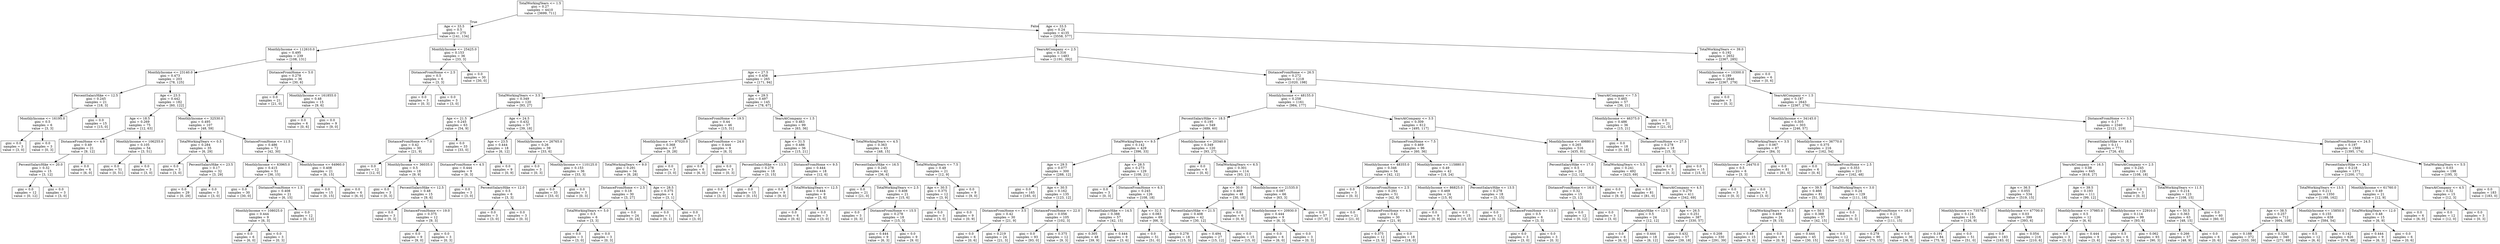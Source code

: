 digraph Tree {
node [shape=box] ;
0 [label="TotalWorkingYears <= 1.5\ngini = 0.27\nsamples = 4410\nvalue = [3699, 711]"] ;
1 [label="Age <= 33.5\ngini = 0.5\nsamples = 275\nvalue = [141, 134]"] ;
0 -> 1 [labeldistance=2.5, labelangle=45, headlabel="True"] ;
2 [label="MonthlyIncome <= 112610.0\ngini = 0.495\nsamples = 239\nvalue = [108, 131]"] ;
1 -> 2 ;
3 [label="MonthlyIncome <= 23140.0\ngini = 0.473\nsamples = 203\nvalue = [78, 125]"] ;
2 -> 3 ;
4 [label="PercentSalaryHike <= 12.5\ngini = 0.245\nsamples = 21\nvalue = [18, 3]"] ;
3 -> 4 ;
5 [label="MonthlyIncome <= 16195.0\ngini = 0.5\nsamples = 6\nvalue = [3, 3]"] ;
4 -> 5 ;
6 [label="gini = 0.0\nsamples = 3\nvalue = [3, 0]"] ;
5 -> 6 ;
7 [label="gini = 0.0\nsamples = 3\nvalue = [0, 3]"] ;
5 -> 7 ;
8 [label="gini = 0.0\nsamples = 15\nvalue = [15, 0]"] ;
4 -> 8 ;
9 [label="Age <= 23.5\ngini = 0.442\nsamples = 182\nvalue = [60, 122]"] ;
3 -> 9 ;
10 [label="Age <= 18.5\ngini = 0.269\nsamples = 75\nvalue = [12, 63]"] ;
9 -> 10 ;
11 [label="DistanceFromHome <= 4.0\ngini = 0.49\nsamples = 21\nvalue = [9, 12]"] ;
10 -> 11 ;
12 [label="PercentSalaryHike <= 20.0\ngini = 0.32\nsamples = 15\nvalue = [3, 12]"] ;
11 -> 12 ;
13 [label="gini = 0.0\nsamples = 12\nvalue = [0, 12]"] ;
12 -> 13 ;
14 [label="gini = 0.0\nsamples = 3\nvalue = [3, 0]"] ;
12 -> 14 ;
15 [label="gini = 0.0\nsamples = 6\nvalue = [6, 0]"] ;
11 -> 15 ;
16 [label="MonthlyIncome <= 106255.0\ngini = 0.105\nsamples = 54\nvalue = [3, 51]"] ;
10 -> 16 ;
17 [label="gini = 0.0\nsamples = 51\nvalue = [0, 51]"] ;
16 -> 17 ;
18 [label="gini = 0.0\nsamples = 3\nvalue = [3, 0]"] ;
16 -> 18 ;
19 [label="MonthlyIncome <= 32530.0\ngini = 0.495\nsamples = 107\nvalue = [48, 59]"] ;
9 -> 19 ;
20 [label="TotalWorkingYears <= 0.5\ngini = 0.284\nsamples = 35\nvalue = [6, 29]"] ;
19 -> 20 ;
21 [label="gini = 0.0\nsamples = 3\nvalue = [3, 0]"] ;
20 -> 21 ;
22 [label="PercentSalaryHike <= 23.5\ngini = 0.17\nsamples = 32\nvalue = [3, 29]"] ;
20 -> 22 ;
23 [label="gini = 0.0\nsamples = 29\nvalue = [0, 29]"] ;
22 -> 23 ;
24 [label="gini = 0.0\nsamples = 3\nvalue = [3, 0]"] ;
22 -> 24 ;
25 [label="DistanceFromHome <= 11.5\ngini = 0.486\nsamples = 72\nvalue = [42, 30]"] ;
19 -> 25 ;
26 [label="MonthlyIncome <= 63965.0\ngini = 0.415\nsamples = 51\nvalue = [36, 15]"] ;
25 -> 26 ;
27 [label="gini = 0.0\nsamples = 30\nvalue = [30, 0]"] ;
26 -> 27 ;
28 [label="DistanceFromHome <= 1.5\ngini = 0.408\nsamples = 21\nvalue = [6, 15]"] ;
26 -> 28 ;
29 [label="MonthlyIncome <= 108025.0\ngini = 0.444\nsamples = 9\nvalue = [6, 3]"] ;
28 -> 29 ;
30 [label="gini = 0.0\nsamples = 6\nvalue = [6, 0]"] ;
29 -> 30 ;
31 [label="gini = 0.0\nsamples = 3\nvalue = [0, 3]"] ;
29 -> 31 ;
32 [label="gini = 0.0\nsamples = 12\nvalue = [0, 12]"] ;
28 -> 32 ;
33 [label="MonthlyIncome <= 64960.0\ngini = 0.408\nsamples = 21\nvalue = [6, 15]"] ;
25 -> 33 ;
34 [label="gini = 0.0\nsamples = 15\nvalue = [0, 15]"] ;
33 -> 34 ;
35 [label="gini = 0.0\nsamples = 6\nvalue = [6, 0]"] ;
33 -> 35 ;
36 [label="DistanceFromHome <= 5.0\ngini = 0.278\nsamples = 36\nvalue = [30, 6]"] ;
2 -> 36 ;
37 [label="gini = 0.0\nsamples = 21\nvalue = [21, 0]"] ;
36 -> 37 ;
38 [label="MonthlyIncome <= 161855.0\ngini = 0.48\nsamples = 15\nvalue = [9, 6]"] ;
36 -> 38 ;
39 [label="gini = 0.0\nsamples = 6\nvalue = [0, 6]"] ;
38 -> 39 ;
40 [label="gini = 0.0\nsamples = 9\nvalue = [9, 0]"] ;
38 -> 40 ;
41 [label="MonthlyIncome <= 25425.0\ngini = 0.153\nsamples = 36\nvalue = [33, 3]"] ;
1 -> 41 ;
42 [label="DistanceFromHome <= 2.5\ngini = 0.5\nsamples = 6\nvalue = [3, 3]"] ;
41 -> 42 ;
43 [label="gini = 0.0\nsamples = 3\nvalue = [0, 3]"] ;
42 -> 43 ;
44 [label="gini = 0.0\nsamples = 3\nvalue = [3, 0]"] ;
42 -> 44 ;
45 [label="gini = 0.0\nsamples = 30\nvalue = [30, 0]"] ;
41 -> 45 ;
46 [label="Age <= 33.5\ngini = 0.24\nsamples = 4135\nvalue = [3558, 577]"] ;
0 -> 46 [labeldistance=2.5, labelangle=-45, headlabel="False"] ;
47 [label="YearsAtCompany <= 2.5\ngini = 0.316\nsamples = 1483\nvalue = [1191, 292]"] ;
46 -> 47 ;
48 [label="Age <= 27.5\ngini = 0.458\nsamples = 265\nvalue = [171, 94]"] ;
47 -> 48 ;
49 [label="TotalWorkingYears <= 3.5\ngini = 0.349\nsamples = 120\nvalue = [93, 27]"] ;
48 -> 49 ;
50 [label="Age <= 21.5\ngini = 0.245\nsamples = 63\nvalue = [54, 9]"] ;
49 -> 50 ;
51 [label="DistanceFromHome <= 7.0\ngini = 0.42\nsamples = 30\nvalue = [21, 9]"] ;
50 -> 51 ;
52 [label="gini = 0.0\nsamples = 12\nvalue = [12, 0]"] ;
51 -> 52 ;
53 [label="MonthlyIncome <= 36035.0\ngini = 0.5\nsamples = 18\nvalue = [9, 9]"] ;
51 -> 53 ;
54 [label="gini = 0.0\nsamples = 3\nvalue = [0, 3]"] ;
53 -> 54 ;
55 [label="PercentSalaryHike <= 12.5\ngini = 0.48\nsamples = 15\nvalue = [9, 6]"] ;
53 -> 55 ;
56 [label="gini = 0.0\nsamples = 3\nvalue = [0, 3]"] ;
55 -> 56 ;
57 [label="DistanceFromHome <= 19.0\ngini = 0.375\nsamples = 12\nvalue = [9, 3]"] ;
55 -> 57 ;
58 [label="gini = 0.0\nsamples = 9\nvalue = [9, 0]"] ;
57 -> 58 ;
59 [label="gini = 0.0\nsamples = 3\nvalue = [0, 3]"] ;
57 -> 59 ;
60 [label="gini = 0.0\nsamples = 33\nvalue = [33, 0]"] ;
50 -> 60 ;
61 [label="Age <= 24.5\ngini = 0.432\nsamples = 57\nvalue = [39, 18]"] ;
49 -> 61 ;
62 [label="Age <= 23.5\ngini = 0.444\nsamples = 18\nvalue = [6, 12]"] ;
61 -> 62 ;
63 [label="DistanceFromHome <= 4.5\ngini = 0.444\nsamples = 9\nvalue = [6, 3]"] ;
62 -> 63 ;
64 [label="gini = 0.0\nsamples = 3\nvalue = [3, 0]"] ;
63 -> 64 ;
65 [label="PercentSalaryHike <= 12.0\ngini = 0.5\nsamples = 6\nvalue = [3, 3]"] ;
63 -> 65 ;
66 [label="gini = 0.0\nsamples = 3\nvalue = [3, 0]"] ;
65 -> 66 ;
67 [label="gini = 0.0\nsamples = 3\nvalue = [0, 3]"] ;
65 -> 67 ;
68 [label="gini = 0.0\nsamples = 9\nvalue = [0, 9]"] ;
62 -> 68 ;
69 [label="MonthlyIncome <= 26765.0\ngini = 0.26\nsamples = 39\nvalue = [33, 6]"] ;
61 -> 69 ;
70 [label="gini = 0.0\nsamples = 3\nvalue = [0, 3]"] ;
69 -> 70 ;
71 [label="MonthlyIncome <= 110125.0\ngini = 0.153\nsamples = 36\nvalue = [33, 3]"] ;
69 -> 71 ;
72 [label="gini = 0.0\nsamples = 33\nvalue = [33, 0]"] ;
71 -> 72 ;
73 [label="gini = 0.0\nsamples = 3\nvalue = [0, 3]"] ;
71 -> 73 ;
74 [label="Age <= 29.5\ngini = 0.497\nsamples = 145\nvalue = [78, 67]"] ;
48 -> 74 ;
75 [label="DistanceFromHome <= 19.5\ngini = 0.44\nsamples = 46\nvalue = [15, 31]"] ;
74 -> 75 ;
76 [label="MonthlyIncome <= 97020.0\ngini = 0.368\nsamples = 37\nvalue = [9, 28]"] ;
75 -> 76 ;
77 [label="TotalWorkingYears <= 9.0\ngini = 0.291\nsamples = 34\nvalue = [6, 28]"] ;
76 -> 77 ;
78 [label="DistanceFromHome <= 2.5\ngini = 0.18\nsamples = 30\nvalue = [3, 27]"] ;
77 -> 78 ;
79 [label="TotalWorkingYears <= 5.0\ngini = 0.5\nsamples = 6\nvalue = [3, 3]"] ;
78 -> 79 ;
80 [label="gini = 0.0\nsamples = 3\nvalue = [3, 0]"] ;
79 -> 80 ;
81 [label="gini = 0.0\nsamples = 3\nvalue = [0, 3]"] ;
79 -> 81 ;
82 [label="gini = 0.0\nsamples = 24\nvalue = [0, 24]"] ;
78 -> 82 ;
83 [label="Age <= 28.5\ngini = 0.375\nsamples = 4\nvalue = [3, 1]"] ;
77 -> 83 ;
84 [label="gini = 0.0\nsamples = 1\nvalue = [0, 1]"] ;
83 -> 84 ;
85 [label="gini = 0.0\nsamples = 3\nvalue = [3, 0]"] ;
83 -> 85 ;
86 [label="gini = 0.0\nsamples = 3\nvalue = [3, 0]"] ;
76 -> 86 ;
87 [label="DistanceFromHome <= 24.0\ngini = 0.444\nsamples = 9\nvalue = [6, 3]"] ;
75 -> 87 ;
88 [label="gini = 0.0\nsamples = 6\nvalue = [6, 0]"] ;
87 -> 88 ;
89 [label="gini = 0.0\nsamples = 3\nvalue = [0, 3]"] ;
87 -> 89 ;
90 [label="YearsAtCompany <= 1.5\ngini = 0.463\nsamples = 99\nvalue = [63, 36]"] ;
74 -> 90 ;
91 [label="Age <= 31.5\ngini = 0.486\nsamples = 36\nvalue = [15, 21]"] ;
90 -> 91 ;
92 [label="PercentSalaryHike <= 13.5\ngini = 0.278\nsamples = 18\nvalue = [3, 15]"] ;
91 -> 92 ;
93 [label="gini = 0.0\nsamples = 3\nvalue = [3, 0]"] ;
92 -> 93 ;
94 [label="gini = 0.0\nsamples = 15\nvalue = [0, 15]"] ;
92 -> 94 ;
95 [label="DistanceFromHome <= 9.5\ngini = 0.444\nsamples = 18\nvalue = [12, 6]"] ;
91 -> 95 ;
96 [label="gini = 0.0\nsamples = 9\nvalue = [9, 0]"] ;
95 -> 96 ;
97 [label="TotalWorkingYears <= 12.5\ngini = 0.444\nsamples = 9\nvalue = [3, 6]"] ;
95 -> 97 ;
98 [label="gini = 0.0\nsamples = 6\nvalue = [0, 6]"] ;
97 -> 98 ;
99 [label="gini = 0.0\nsamples = 3\nvalue = [3, 0]"] ;
97 -> 99 ;
100 [label="TotalWorkingYears <= 4.5\ngini = 0.363\nsamples = 63\nvalue = [48, 15]"] ;
90 -> 100 ;
101 [label="PercentSalaryHike <= 16.5\ngini = 0.245\nsamples = 42\nvalue = [36, 6]"] ;
100 -> 101 ;
102 [label="gini = 0.0\nsamples = 21\nvalue = [21, 0]"] ;
101 -> 102 ;
103 [label="TotalWorkingYears <= 2.5\ngini = 0.408\nsamples = 21\nvalue = [15, 6]"] ;
101 -> 103 ;
104 [label="gini = 0.0\nsamples = 3\nvalue = [0, 3]"] ;
103 -> 104 ;
105 [label="DistanceFromHome <= 15.5\ngini = 0.278\nsamples = 18\nvalue = [15, 3]"] ;
103 -> 105 ;
106 [label="gini = 0.444\nsamples = 9\nvalue = [6, 3]"] ;
105 -> 106 ;
107 [label="gini = 0.0\nsamples = 9\nvalue = [9, 0]"] ;
105 -> 107 ;
108 [label="TotalWorkingYears <= 7.5\ngini = 0.49\nsamples = 21\nvalue = [12, 9]"] ;
100 -> 108 ;
109 [label="Age <= 30.5\ngini = 0.375\nsamples = 12\nvalue = [3, 9]"] ;
108 -> 109 ;
110 [label="gini = 0.0\nsamples = 3\nvalue = [3, 0]"] ;
109 -> 110 ;
111 [label="gini = 0.0\nsamples = 9\nvalue = [0, 9]"] ;
109 -> 111 ;
112 [label="gini = 0.0\nsamples = 9\nvalue = [9, 0]"] ;
108 -> 112 ;
113 [label="DistanceFromHome <= 26.5\ngini = 0.272\nsamples = 1218\nvalue = [1020, 198]"] ;
47 -> 113 ;
114 [label="MonthlyIncome <= 48155.0\ngini = 0.258\nsamples = 1161\nvalue = [984, 177]"] ;
113 -> 114 ;
115 [label="PercentSalaryHike <= 18.5\ngini = 0.195\nsamples = 549\nvalue = [489, 60]"] ;
114 -> 115 ;
116 [label="TotalWorkingYears <= 9.5\ngini = 0.142\nsamples = 429\nvalue = [396, 33]"] ;
115 -> 116 ;
117 [label="Age <= 29.5\ngini = 0.077\nsamples = 300\nvalue = [288, 12]"] ;
116 -> 117 ;
118 [label="gini = 0.0\nsamples = 165\nvalue = [165, 0]"] ;
117 -> 118 ;
119 [label="Age <= 30.5\ngini = 0.162\nsamples = 135\nvalue = [123, 12]"] ;
117 -> 119 ;
120 [label="DistanceFromHome <= 3.5\ngini = 0.42\nsamples = 30\nvalue = [21, 9]"] ;
119 -> 120 ;
121 [label="gini = 0.0\nsamples = 6\nvalue = [0, 6]"] ;
120 -> 121 ;
122 [label="gini = 0.219\nsamples = 24\nvalue = [21, 3]"] ;
120 -> 122 ;
123 [label="DistanceFromHome <= 22.0\ngini = 0.056\nsamples = 105\nvalue = [102, 3]"] ;
119 -> 123 ;
124 [label="gini = 0.0\nsamples = 93\nvalue = [93, 0]"] ;
123 -> 124 ;
125 [label="gini = 0.375\nsamples = 12\nvalue = [9, 3]"] ;
123 -> 125 ;
126 [label="Age <= 28.5\ngini = 0.273\nsamples = 129\nvalue = [108, 21]"] ;
116 -> 126 ;
127 [label="gini = 0.0\nsamples = 3\nvalue = [0, 3]"] ;
126 -> 127 ;
128 [label="DistanceFromHome <= 6.5\ngini = 0.245\nsamples = 126\nvalue = [108, 18]"] ;
126 -> 128 ;
129 [label="PercentSalaryHike <= 14.5\ngini = 0.388\nsamples = 57\nvalue = [42, 15]"] ;
128 -> 129 ;
130 [label="gini = 0.305\nsamples = 48\nvalue = [39, 9]"] ;
129 -> 130 ;
131 [label="gini = 0.444\nsamples = 9\nvalue = [3, 6]"] ;
129 -> 131 ;
132 [label="Age <= 32.5\ngini = 0.083\nsamples = 69\nvalue = [66, 3]"] ;
128 -> 132 ;
133 [label="gini = 0.0\nsamples = 51\nvalue = [51, 0]"] ;
132 -> 133 ;
134 [label="gini = 0.278\nsamples = 18\nvalue = [15, 3]"] ;
132 -> 134 ;
135 [label="MonthlyIncome <= 20340.0\ngini = 0.349\nsamples = 120\nvalue = [93, 27]"] ;
115 -> 135 ;
136 [label="gini = 0.0\nsamples = 6\nvalue = [0, 6]"] ;
135 -> 136 ;
137 [label="TotalWorkingYears <= 6.5\ngini = 0.301\nsamples = 114\nvalue = [93, 21]"] ;
135 -> 137 ;
138 [label="Age <= 30.0\ngini = 0.469\nsamples = 48\nvalue = [30, 18]"] ;
137 -> 138 ;
139 [label="PercentSalaryHike <= 21.5\ngini = 0.408\nsamples = 42\nvalue = [30, 12]"] ;
138 -> 139 ;
140 [label="gini = 0.494\nsamples = 27\nvalue = [15, 12]"] ;
139 -> 140 ;
141 [label="gini = 0.0\nsamples = 15\nvalue = [15, 0]"] ;
139 -> 141 ;
142 [label="gini = 0.0\nsamples = 6\nvalue = [0, 6]"] ;
138 -> 142 ;
143 [label="MonthlyIncome <= 21535.0\ngini = 0.087\nsamples = 66\nvalue = [63, 3]"] ;
137 -> 143 ;
144 [label="MonthlyIncome <= 20930.0\ngini = 0.444\nsamples = 9\nvalue = [6, 3]"] ;
143 -> 144 ;
145 [label="gini = 0.0\nsamples = 6\nvalue = [6, 0]"] ;
144 -> 145 ;
146 [label="gini = 0.0\nsamples = 3\nvalue = [0, 3]"] ;
144 -> 146 ;
147 [label="gini = 0.0\nsamples = 57\nvalue = [57, 0]"] ;
143 -> 147 ;
148 [label="YearsAtCompany <= 3.5\ngini = 0.309\nsamples = 612\nvalue = [495, 117]"] ;
114 -> 148 ;
149 [label="DistanceFromHome <= 7.5\ngini = 0.469\nsamples = 96\nvalue = [60, 36]"] ;
148 -> 149 ;
150 [label="MonthlyIncome <= 48355.0\ngini = 0.346\nsamples = 54\nvalue = [42, 12]"] ;
149 -> 150 ;
151 [label="gini = 0.0\nsamples = 3\nvalue = [0, 3]"] ;
150 -> 151 ;
152 [label="DistanceFromHome <= 2.5\ngini = 0.291\nsamples = 51\nvalue = [42, 9]"] ;
150 -> 152 ;
153 [label="gini = 0.0\nsamples = 21\nvalue = [21, 0]"] ;
152 -> 153 ;
154 [label="DistanceFromHome <= 4.5\ngini = 0.42\nsamples = 30\nvalue = [21, 9]"] ;
152 -> 154 ;
155 [label="gini = 0.375\nsamples = 12\nvalue = [3, 9]"] ;
154 -> 155 ;
156 [label="gini = 0.0\nsamples = 18\nvalue = [18, 0]"] ;
154 -> 156 ;
157 [label="MonthlyIncome <= 115880.0\ngini = 0.49\nsamples = 42\nvalue = [18, 24]"] ;
149 -> 157 ;
158 [label="MonthlyIncome <= 86825.0\ngini = 0.469\nsamples = 24\nvalue = [15, 9]"] ;
157 -> 158 ;
159 [label="gini = 0.0\nsamples = 9\nvalue = [0, 9]"] ;
158 -> 159 ;
160 [label="gini = 0.0\nsamples = 15\nvalue = [15, 0]"] ;
158 -> 160 ;
161 [label="PercentSalaryHike <= 13.5\ngini = 0.278\nsamples = 18\nvalue = [3, 15]"] ;
157 -> 161 ;
162 [label="gini = 0.0\nsamples = 12\nvalue = [0, 12]"] ;
161 -> 162 ;
163 [label="DistanceFromHome <= 13.0\ngini = 0.5\nsamples = 6\nvalue = [3, 3]"] ;
161 -> 163 ;
164 [label="gini = 0.0\nsamples = 3\nvalue = [3, 0]"] ;
163 -> 164 ;
165 [label="gini = 0.0\nsamples = 3\nvalue = [0, 3]"] ;
163 -> 165 ;
166 [label="MonthlyIncome <= 49880.0\ngini = 0.265\nsamples = 516\nvalue = [435, 81]"] ;
148 -> 166 ;
167 [label="PercentSalaryHike <= 17.0\ngini = 0.5\nsamples = 24\nvalue = [12, 12]"] ;
166 -> 167 ;
168 [label="DistanceFromHome <= 16.0\ngini = 0.32\nsamples = 15\nvalue = [3, 12]"] ;
167 -> 168 ;
169 [label="gini = 0.0\nsamples = 12\nvalue = [0, 12]"] ;
168 -> 169 ;
170 [label="gini = 0.0\nsamples = 3\nvalue = [3, 0]"] ;
168 -> 170 ;
171 [label="gini = 0.0\nsamples = 9\nvalue = [9, 0]"] ;
167 -> 171 ;
172 [label="TotalWorkingYears <= 5.5\ngini = 0.241\nsamples = 492\nvalue = [423, 69]"] ;
166 -> 172 ;
173 [label="gini = 0.0\nsamples = 81\nvalue = [81, 0]"] ;
172 -> 173 ;
174 [label="YearsAtCompany <= 4.5\ngini = 0.279\nsamples = 411\nvalue = [342, 69]"] ;
172 -> 174 ;
175 [label="PercentSalaryHike <= 12.5\ngini = 0.5\nsamples = 24\nvalue = [12, 12]"] ;
174 -> 175 ;
176 [label="gini = 0.0\nsamples = 6\nvalue = [6, 0]"] ;
175 -> 176 ;
177 [label="gini = 0.444\nsamples = 18\nvalue = [6, 12]"] ;
175 -> 177 ;
178 [label="Age <= 26.5\ngini = 0.251\nsamples = 387\nvalue = [330, 57]"] ;
174 -> 178 ;
179 [label="gini = 0.432\nsamples = 57\nvalue = [39, 18]"] ;
178 -> 179 ;
180 [label="gini = 0.208\nsamples = 330\nvalue = [291, 39]"] ;
178 -> 180 ;
181 [label="YearsAtCompany <= 7.5\ngini = 0.465\nsamples = 57\nvalue = [36, 21]"] ;
113 -> 181 ;
182 [label="MonthlyIncome <= 46375.0\ngini = 0.486\nsamples = 36\nvalue = [15, 21]"] ;
181 -> 182 ;
183 [label="gini = 0.0\nsamples = 18\nvalue = [0, 18]"] ;
182 -> 183 ;
184 [label="DistanceFromHome <= 27.5\ngini = 0.278\nsamples = 18\nvalue = [15, 3]"] ;
182 -> 184 ;
185 [label="gini = 0.0\nsamples = 3\nvalue = [0, 3]"] ;
184 -> 185 ;
186 [label="gini = 0.0\nsamples = 15\nvalue = [15, 0]"] ;
184 -> 186 ;
187 [label="gini = 0.0\nsamples = 21\nvalue = [21, 0]"] ;
181 -> 187 ;
188 [label="TotalWorkingYears <= 39.0\ngini = 0.192\nsamples = 2652\nvalue = [2367, 285]"] ;
46 -> 188 ;
189 [label="MonthlyIncome <= 10300.0\ngini = 0.189\nsamples = 2646\nvalue = [2367, 279]"] ;
188 -> 189 ;
190 [label="gini = 0.0\nsamples = 3\nvalue = [0, 3]"] ;
189 -> 190 ;
191 [label="YearsAtCompany <= 1.5\ngini = 0.187\nsamples = 2643\nvalue = [2367, 276]"] ;
189 -> 191 ;
192 [label="MonthlyIncome <= 34145.0\ngini = 0.305\nsamples = 303\nvalue = [246, 57]"] ;
191 -> 192 ;
193 [label="TotalWorkingYears <= 3.5\ngini = 0.067\nsamples = 87\nvalue = [84, 3]"] ;
192 -> 193 ;
194 [label="MonthlyIncome <= 24470.0\ngini = 0.5\nsamples = 6\nvalue = [3, 3]"] ;
193 -> 194 ;
195 [label="gini = 0.0\nsamples = 3\nvalue = [0, 3]"] ;
194 -> 195 ;
196 [label="gini = 0.0\nsamples = 3\nvalue = [3, 0]"] ;
194 -> 196 ;
197 [label="gini = 0.0\nsamples = 81\nvalue = [81, 0]"] ;
193 -> 197 ;
198 [label="MonthlyIncome <= 36770.0\ngini = 0.375\nsamples = 216\nvalue = [162, 54]"] ;
192 -> 198 ;
199 [label="gini = 0.0\nsamples = 6\nvalue = [0, 6]"] ;
198 -> 199 ;
200 [label="DistanceFromHome <= 2.5\ngini = 0.353\nsamples = 210\nvalue = [162, 48]"] ;
198 -> 200 ;
201 [label="Age <= 39.5\ngini = 0.466\nsamples = 81\nvalue = [51, 30]"] ;
200 -> 201 ;
202 [label="TotalWorkingYears <= 10.5\ngini = 0.469\nsamples = 24\nvalue = [9, 15]"] ;
201 -> 202 ;
203 [label="gini = 0.48\nsamples = 15\nvalue = [9, 6]"] ;
202 -> 203 ;
204 [label="gini = 0.0\nsamples = 9\nvalue = [0, 9]"] ;
202 -> 204 ;
205 [label="Age <= 50.5\ngini = 0.388\nsamples = 57\nvalue = [42, 15]"] ;
201 -> 205 ;
206 [label="gini = 0.444\nsamples = 45\nvalue = [30, 15]"] ;
205 -> 206 ;
207 [label="gini = 0.0\nsamples = 12\nvalue = [12, 0]"] ;
205 -> 207 ;
208 [label="TotalWorkingYears <= 3.0\ngini = 0.24\nsamples = 129\nvalue = [111, 18]"] ;
200 -> 208 ;
209 [label="gini = 0.0\nsamples = 3\nvalue = [0, 3]"] ;
208 -> 209 ;
210 [label="DistanceFromHome <= 16.0\ngini = 0.21\nsamples = 126\nvalue = [111, 15]"] ;
208 -> 210 ;
211 [label="gini = 0.278\nsamples = 90\nvalue = [75, 15]"] ;
210 -> 211 ;
212 [label="gini = 0.0\nsamples = 36\nvalue = [36, 0]"] ;
210 -> 212 ;
213 [label="DistanceFromHome <= 3.5\ngini = 0.17\nsamples = 2340\nvalue = [2121, 219]"] ;
191 -> 213 ;
214 [label="PercentSalaryHike <= 18.5\ngini = 0.11\nsamples = 771\nvalue = [726, 45]"] ;
213 -> 214 ;
215 [label="YearsAtCompany <= 16.5\ngini = 0.08\nsamples = 645\nvalue = [618, 27]"] ;
214 -> 215 ;
216 [label="Age <= 36.5\ngini = 0.055\nsamples = 534\nvalue = [519, 15]"] ;
215 -> 216 ;
217 [label="MonthlyIncome <= 73570.0\ngini = 0.124\nsamples = 135\nvalue = [126, 9]"] ;
216 -> 217 ;
218 [label="gini = 0.191\nsamples = 84\nvalue = [75, 9]"] ;
217 -> 218 ;
219 [label="gini = 0.0\nsamples = 51\nvalue = [51, 0]"] ;
217 -> 219 ;
220 [label="MonthlyIncome <= 47700.0\ngini = 0.03\nsamples = 399\nvalue = [393, 6]"] ;
216 -> 220 ;
221 [label="gini = 0.0\nsamples = 183\nvalue = [183, 0]"] ;
220 -> 221 ;
222 [label="gini = 0.054\nsamples = 216\nvalue = [210, 6]"] ;
220 -> 222 ;
223 [label="Age <= 39.5\ngini = 0.193\nsamples = 111\nvalue = [99, 12]"] ;
215 -> 223 ;
224 [label="MonthlyIncome <= 37985.0\ngini = 0.5\nsamples = 12\nvalue = [6, 6]"] ;
223 -> 224 ;
225 [label="gini = 0.0\nsamples = 3\nvalue = [3, 0]"] ;
224 -> 225 ;
226 [label="gini = 0.444\nsamples = 9\nvalue = [3, 6]"] ;
224 -> 226 ;
227 [label="MonthlyIncome <= 22910.0\ngini = 0.114\nsamples = 99\nvalue = [93, 6]"] ;
223 -> 227 ;
228 [label="gini = 0.5\nsamples = 6\nvalue = [3, 3]"] ;
227 -> 228 ;
229 [label="gini = 0.062\nsamples = 93\nvalue = [90, 3]"] ;
227 -> 229 ;
230 [label="YearsAtCompany <= 2.5\ngini = 0.245\nsamples = 126\nvalue = [108, 18]"] ;
214 -> 230 ;
231 [label="gini = 0.0\nsamples = 3\nvalue = [0, 3]"] ;
230 -> 231 ;
232 [label="TotalWorkingYears <= 11.5\ngini = 0.214\nsamples = 123\nvalue = [108, 15]"] ;
230 -> 232 ;
233 [label="Age <= 50.5\ngini = 0.363\nsamples = 63\nvalue = [48, 15]"] ;
232 -> 233 ;
234 [label="gini = 0.266\nsamples = 57\nvalue = [48, 9]"] ;
233 -> 234 ;
235 [label="gini = 0.0\nsamples = 6\nvalue = [0, 6]"] ;
233 -> 235 ;
236 [label="gini = 0.0\nsamples = 60\nvalue = [60, 0]"] ;
232 -> 236 ;
237 [label="DistanceFromHome <= 24.5\ngini = 0.197\nsamples = 1569\nvalue = [1395, 174]"] ;
213 -> 237 ;
238 [label="PercentSalaryHike <= 24.5\ngini = 0.218\nsamples = 1371\nvalue = [1200, 171]"] ;
237 -> 238 ;
239 [label="TotalWorkingYears <= 13.5\ngini = 0.211\nsamples = 1350\nvalue = [1188, 162]"] ;
238 -> 239 ;
240 [label="Age <= 38.5\ngini = 0.257\nsamples = 712\nvalue = [604, 108]"] ;
239 -> 240 ;
241 [label="gini = 0.188\nsamples = 372\nvalue = [333, 39]"] ;
240 -> 241 ;
242 [label="gini = 0.324\nsamples = 340\nvalue = [271, 69]"] ;
240 -> 242 ;
243 [label="MonthlyIncome <= 15850.0\ngini = 0.155\nsamples = 638\nvalue = [584, 54]"] ;
239 -> 243 ;
244 [label="gini = 0.5\nsamples = 12\nvalue = [6, 6]"] ;
243 -> 244 ;
245 [label="gini = 0.142\nsamples = 626\nvalue = [578, 48]"] ;
243 -> 245 ;
246 [label="MonthlyIncome <= 61760.0\ngini = 0.49\nsamples = 21\nvalue = [12, 9]"] ;
238 -> 246 ;
247 [label="TotalWorkingYears <= 12.0\ngini = 0.48\nsamples = 15\nvalue = [6, 9]"] ;
246 -> 247 ;
248 [label="gini = 0.444\nsamples = 9\nvalue = [6, 3]"] ;
247 -> 248 ;
249 [label="gini = 0.0\nsamples = 6\nvalue = [0, 6]"] ;
247 -> 249 ;
250 [label="gini = 0.0\nsamples = 6\nvalue = [6, 0]"] ;
246 -> 250 ;
251 [label="TotalWorkingYears <= 5.5\ngini = 0.03\nsamples = 198\nvalue = [195, 3]"] ;
237 -> 251 ;
252 [label="YearsAtCompany <= 4.5\ngini = 0.32\nsamples = 15\nvalue = [12, 3]"] ;
251 -> 252 ;
253 [label="gini = 0.0\nsamples = 12\nvalue = [12, 0]"] ;
252 -> 253 ;
254 [label="gini = 0.0\nsamples = 3\nvalue = [0, 3]"] ;
252 -> 254 ;
255 [label="gini = 0.0\nsamples = 183\nvalue = [183, 0]"] ;
251 -> 255 ;
256 [label="gini = 0.0\nsamples = 6\nvalue = [0, 6]"] ;
188 -> 256 ;
}